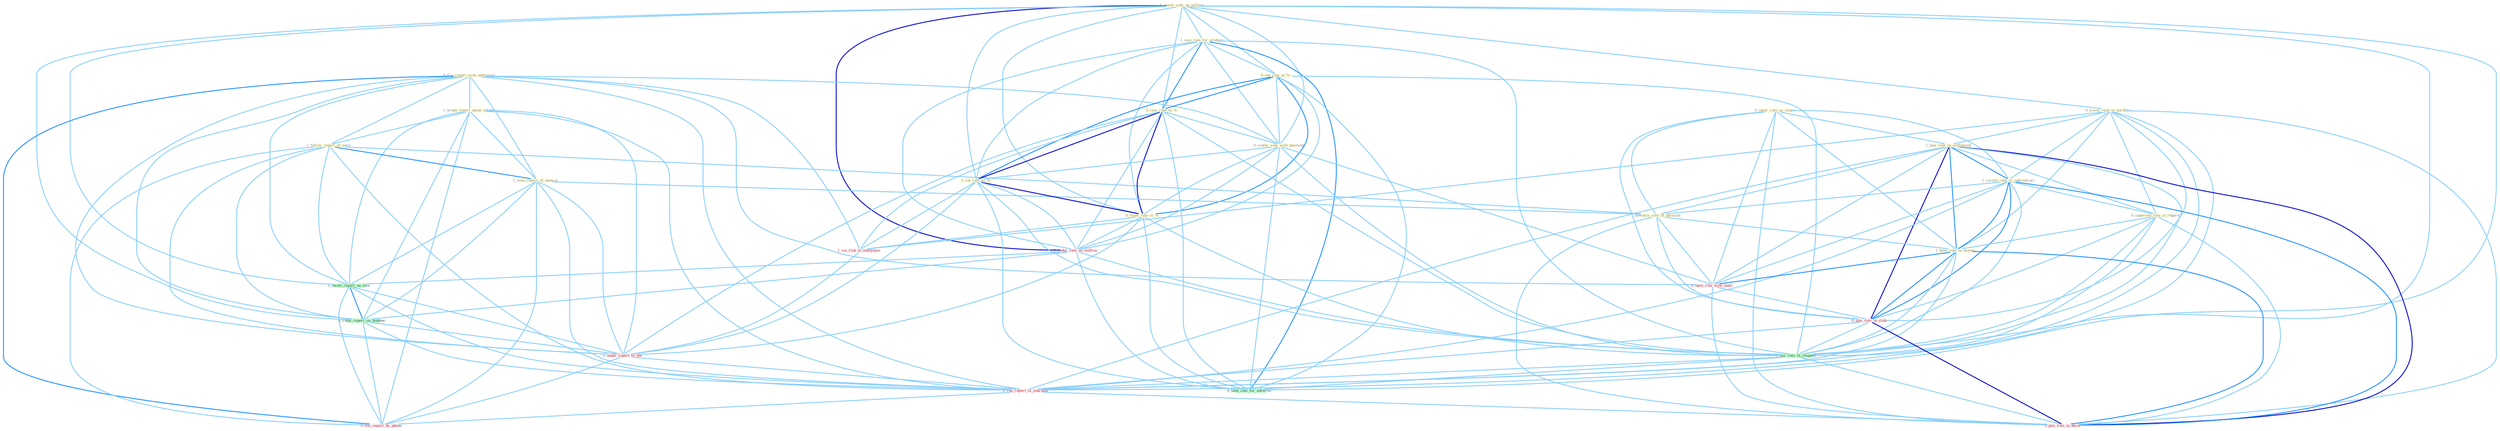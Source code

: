 Graph G{ 
    node
    [shape=polygon,style=filled,width=.5,height=.06,color="#BDFCC9",fixedsize=true,fontsize=4,
    fontcolor="#2f4f4f"];
    {node
    [color="#ffffe0", fontcolor="#8b7d6b"] "1_lower_rate_on_million " "1_rais_rate_for_product " "0_file_report_with_entitynam " "1_brush_report_about_infight " "0_set_rate_at_% " "0_lower_risk_in_portfolio " "1_follow_report_of_earn " "0_rais_rate_to_% " "0_ignor_role_as_sourc " "1_plai_role_in_settlement " "1_seen_report_of_unawar " "1_curtail_role_in_subcontract " "0_confus_rate_with_payment " "0_superced_rule_in_regard " "1_downsiz_role_of_parastat " "1_have_role_in_assess " "0_cut_rate_to_% " "0_reset_rate_to_% "}
{node [color="#fff0f5", fontcolor="#b22222"] "1_wa_risk_to_entitynam " "0_have_role_with_audit " "1_reduc_rate_on_million " "0_plai_role_in_slide " "1_make_report_to_the " "0_ran_report_in_yearnum " "0_file_report_by_phone " "0_plai_role_in_decis "}
edge [color="#B0E2FF"];

	"1_lower_rate_on_million " -- "1_rais_rate_for_product " [w="1", color="#87cefa" ];
	"1_lower_rate_on_million " -- "0_set_rate_at_% " [w="1", color="#87cefa" ];
	"1_lower_rate_on_million " -- "0_lower_risk_in_portfolio " [w="1", color="#87cefa" ];
	"1_lower_rate_on_million " -- "0_rais_rate_to_% " [w="1", color="#87cefa" ];
	"1_lower_rate_on_million " -- "0_confus_rate_with_payment " [w="1", color="#87cefa" ];
	"1_lower_rate_on_million " -- "0_cut_rate_to_% " [w="1", color="#87cefa" ];
	"1_lower_rate_on_million " -- "0_reset_rate_to_% " [w="1", color="#87cefa" ];
	"1_lower_rate_on_million " -- "1_reduc_rate_on_million " [w="3", color="#0000cd" , len=0.6];
	"1_lower_rate_on_million " -- "1_await_report_on_loss " [w="1", color="#87cefa" ];
	"1_lower_rate_on_million " -- "1_relai_report_on_tendenc " [w="1", color="#87cefa" ];
	"1_lower_rate_on_million " -- "0_eas_rate_in_respons " [w="1", color="#87cefa" ];
	"1_lower_rate_on_million " -- "0_hold_rate_for_advertis " [w="1", color="#87cefa" ];
	"1_rais_rate_for_product " -- "0_set_rate_at_% " [w="1", color="#87cefa" ];
	"1_rais_rate_for_product " -- "0_rais_rate_to_% " [w="2", color="#1e90ff" , len=0.8];
	"1_rais_rate_for_product " -- "0_confus_rate_with_payment " [w="1", color="#87cefa" ];
	"1_rais_rate_for_product " -- "0_cut_rate_to_% " [w="1", color="#87cefa" ];
	"1_rais_rate_for_product " -- "0_reset_rate_to_% " [w="1", color="#87cefa" ];
	"1_rais_rate_for_product " -- "1_reduc_rate_on_million " [w="1", color="#87cefa" ];
	"1_rais_rate_for_product " -- "0_eas_rate_in_respons " [w="1", color="#87cefa" ];
	"1_rais_rate_for_product " -- "0_hold_rate_for_advertis " [w="2", color="#1e90ff" , len=0.8];
	"0_file_report_with_entitynam " -- "1_brush_report_about_infight " [w="1", color="#87cefa" ];
	"0_file_report_with_entitynam " -- "1_follow_report_of_earn " [w="1", color="#87cefa" ];
	"0_file_report_with_entitynam " -- "1_seen_report_of_unawar " [w="1", color="#87cefa" ];
	"0_file_report_with_entitynam " -- "0_confus_rate_with_payment " [w="1", color="#87cefa" ];
	"0_file_report_with_entitynam " -- "1_wa_risk_to_entitynam " [w="1", color="#87cefa" ];
	"0_file_report_with_entitynam " -- "0_have_role_with_audit " [w="1", color="#87cefa" ];
	"0_file_report_with_entitynam " -- "1_await_report_on_loss " [w="1", color="#87cefa" ];
	"0_file_report_with_entitynam " -- "1_relai_report_on_tendenc " [w="1", color="#87cefa" ];
	"0_file_report_with_entitynam " -- "1_make_report_to_the " [w="1", color="#87cefa" ];
	"0_file_report_with_entitynam " -- "0_ran_report_in_yearnum " [w="1", color="#87cefa" ];
	"0_file_report_with_entitynam " -- "0_file_report_by_phone " [w="2", color="#1e90ff" , len=0.8];
	"1_brush_report_about_infight " -- "1_follow_report_of_earn " [w="1", color="#87cefa" ];
	"1_brush_report_about_infight " -- "1_seen_report_of_unawar " [w="1", color="#87cefa" ];
	"1_brush_report_about_infight " -- "1_await_report_on_loss " [w="1", color="#87cefa" ];
	"1_brush_report_about_infight " -- "1_relai_report_on_tendenc " [w="1", color="#87cefa" ];
	"1_brush_report_about_infight " -- "1_make_report_to_the " [w="1", color="#87cefa" ];
	"1_brush_report_about_infight " -- "0_ran_report_in_yearnum " [w="1", color="#87cefa" ];
	"1_brush_report_about_infight " -- "0_file_report_by_phone " [w="1", color="#87cefa" ];
	"0_set_rate_at_% " -- "0_rais_rate_to_% " [w="2", color="#1e90ff" , len=0.8];
	"0_set_rate_at_% " -- "0_confus_rate_with_payment " [w="1", color="#87cefa" ];
	"0_set_rate_at_% " -- "0_cut_rate_to_% " [w="2", color="#1e90ff" , len=0.8];
	"0_set_rate_at_% " -- "0_reset_rate_to_% " [w="2", color="#1e90ff" , len=0.8];
	"0_set_rate_at_% " -- "1_reduc_rate_on_million " [w="1", color="#87cefa" ];
	"0_set_rate_at_% " -- "0_eas_rate_in_respons " [w="1", color="#87cefa" ];
	"0_set_rate_at_% " -- "0_hold_rate_for_advertis " [w="1", color="#87cefa" ];
	"0_lower_risk_in_portfolio " -- "1_plai_role_in_settlement " [w="1", color="#87cefa" ];
	"0_lower_risk_in_portfolio " -- "1_curtail_role_in_subcontract " [w="1", color="#87cefa" ];
	"0_lower_risk_in_portfolio " -- "0_superced_rule_in_regard " [w="1", color="#87cefa" ];
	"0_lower_risk_in_portfolio " -- "1_have_role_in_assess " [w="1", color="#87cefa" ];
	"0_lower_risk_in_portfolio " -- "1_wa_risk_to_entitynam " [w="1", color="#87cefa" ];
	"0_lower_risk_in_portfolio " -- "0_plai_role_in_slide " [w="1", color="#87cefa" ];
	"0_lower_risk_in_portfolio " -- "0_eas_rate_in_respons " [w="1", color="#87cefa" ];
	"0_lower_risk_in_portfolio " -- "0_ran_report_in_yearnum " [w="1", color="#87cefa" ];
	"0_lower_risk_in_portfolio " -- "0_plai_role_in_decis " [w="1", color="#87cefa" ];
	"1_follow_report_of_earn " -- "1_seen_report_of_unawar " [w="2", color="#1e90ff" , len=0.8];
	"1_follow_report_of_earn " -- "1_downsiz_role_of_parastat " [w="1", color="#87cefa" ];
	"1_follow_report_of_earn " -- "1_await_report_on_loss " [w="1", color="#87cefa" ];
	"1_follow_report_of_earn " -- "1_relai_report_on_tendenc " [w="1", color="#87cefa" ];
	"1_follow_report_of_earn " -- "1_make_report_to_the " [w="1", color="#87cefa" ];
	"1_follow_report_of_earn " -- "0_ran_report_in_yearnum " [w="1", color="#87cefa" ];
	"1_follow_report_of_earn " -- "0_file_report_by_phone " [w="1", color="#87cefa" ];
	"0_rais_rate_to_% " -- "0_confus_rate_with_payment " [w="1", color="#87cefa" ];
	"0_rais_rate_to_% " -- "0_cut_rate_to_% " [w="3", color="#0000cd" , len=0.6];
	"0_rais_rate_to_% " -- "0_reset_rate_to_% " [w="3", color="#0000cd" , len=0.6];
	"0_rais_rate_to_% " -- "1_wa_risk_to_entitynam " [w="1", color="#87cefa" ];
	"0_rais_rate_to_% " -- "1_reduc_rate_on_million " [w="1", color="#87cefa" ];
	"0_rais_rate_to_% " -- "1_make_report_to_the " [w="1", color="#87cefa" ];
	"0_rais_rate_to_% " -- "0_eas_rate_in_respons " [w="1", color="#87cefa" ];
	"0_rais_rate_to_% " -- "0_hold_rate_for_advertis " [w="1", color="#87cefa" ];
	"0_ignor_role_as_sourc " -- "1_plai_role_in_settlement " [w="1", color="#87cefa" ];
	"0_ignor_role_as_sourc " -- "1_curtail_role_in_subcontract " [w="1", color="#87cefa" ];
	"0_ignor_role_as_sourc " -- "1_downsiz_role_of_parastat " [w="1", color="#87cefa" ];
	"0_ignor_role_as_sourc " -- "1_have_role_in_assess " [w="1", color="#87cefa" ];
	"0_ignor_role_as_sourc " -- "0_have_role_with_audit " [w="1", color="#87cefa" ];
	"0_ignor_role_as_sourc " -- "0_plai_role_in_slide " [w="1", color="#87cefa" ];
	"0_ignor_role_as_sourc " -- "0_plai_role_in_decis " [w="1", color="#87cefa" ];
	"1_plai_role_in_settlement " -- "1_curtail_role_in_subcontract " [w="2", color="#1e90ff" , len=0.8];
	"1_plai_role_in_settlement " -- "0_superced_rule_in_regard " [w="1", color="#87cefa" ];
	"1_plai_role_in_settlement " -- "1_downsiz_role_of_parastat " [w="1", color="#87cefa" ];
	"1_plai_role_in_settlement " -- "1_have_role_in_assess " [w="2", color="#1e90ff" , len=0.8];
	"1_plai_role_in_settlement " -- "0_have_role_with_audit " [w="1", color="#87cefa" ];
	"1_plai_role_in_settlement " -- "0_plai_role_in_slide " [w="3", color="#0000cd" , len=0.6];
	"1_plai_role_in_settlement " -- "0_eas_rate_in_respons " [w="1", color="#87cefa" ];
	"1_plai_role_in_settlement " -- "0_ran_report_in_yearnum " [w="1", color="#87cefa" ];
	"1_plai_role_in_settlement " -- "0_plai_role_in_decis " [w="3", color="#0000cd" , len=0.6];
	"1_seen_report_of_unawar " -- "1_downsiz_role_of_parastat " [w="1", color="#87cefa" ];
	"1_seen_report_of_unawar " -- "1_await_report_on_loss " [w="1", color="#87cefa" ];
	"1_seen_report_of_unawar " -- "1_relai_report_on_tendenc " [w="1", color="#87cefa" ];
	"1_seen_report_of_unawar " -- "1_make_report_to_the " [w="1", color="#87cefa" ];
	"1_seen_report_of_unawar " -- "0_ran_report_in_yearnum " [w="1", color="#87cefa" ];
	"1_seen_report_of_unawar " -- "0_file_report_by_phone " [w="1", color="#87cefa" ];
	"1_curtail_role_in_subcontract " -- "0_superced_rule_in_regard " [w="1", color="#87cefa" ];
	"1_curtail_role_in_subcontract " -- "1_downsiz_role_of_parastat " [w="1", color="#87cefa" ];
	"1_curtail_role_in_subcontract " -- "1_have_role_in_assess " [w="2", color="#1e90ff" , len=0.8];
	"1_curtail_role_in_subcontract " -- "0_have_role_with_audit " [w="1", color="#87cefa" ];
	"1_curtail_role_in_subcontract " -- "0_plai_role_in_slide " [w="2", color="#1e90ff" , len=0.8];
	"1_curtail_role_in_subcontract " -- "0_eas_rate_in_respons " [w="1", color="#87cefa" ];
	"1_curtail_role_in_subcontract " -- "0_ran_report_in_yearnum " [w="1", color="#87cefa" ];
	"1_curtail_role_in_subcontract " -- "0_plai_role_in_decis " [w="2", color="#1e90ff" , len=0.8];
	"0_confus_rate_with_payment " -- "0_cut_rate_to_% " [w="1", color="#87cefa" ];
	"0_confus_rate_with_payment " -- "0_reset_rate_to_% " [w="1", color="#87cefa" ];
	"0_confus_rate_with_payment " -- "0_have_role_with_audit " [w="1", color="#87cefa" ];
	"0_confus_rate_with_payment " -- "1_reduc_rate_on_million " [w="1", color="#87cefa" ];
	"0_confus_rate_with_payment " -- "0_eas_rate_in_respons " [w="1", color="#87cefa" ];
	"0_confus_rate_with_payment " -- "0_hold_rate_for_advertis " [w="1", color="#87cefa" ];
	"0_superced_rule_in_regard " -- "1_have_role_in_assess " [w="1", color="#87cefa" ];
	"0_superced_rule_in_regard " -- "0_plai_role_in_slide " [w="1", color="#87cefa" ];
	"0_superced_rule_in_regard " -- "0_eas_rate_in_respons " [w="1", color="#87cefa" ];
	"0_superced_rule_in_regard " -- "0_ran_report_in_yearnum " [w="1", color="#87cefa" ];
	"0_superced_rule_in_regard " -- "0_plai_role_in_decis " [w="1", color="#87cefa" ];
	"1_downsiz_role_of_parastat " -- "1_have_role_in_assess " [w="1", color="#87cefa" ];
	"1_downsiz_role_of_parastat " -- "0_have_role_with_audit " [w="1", color="#87cefa" ];
	"1_downsiz_role_of_parastat " -- "0_plai_role_in_slide " [w="1", color="#87cefa" ];
	"1_downsiz_role_of_parastat " -- "0_plai_role_in_decis " [w="1", color="#87cefa" ];
	"1_have_role_in_assess " -- "0_have_role_with_audit " [w="2", color="#1e90ff" , len=0.8];
	"1_have_role_in_assess " -- "0_plai_role_in_slide " [w="2", color="#1e90ff" , len=0.8];
	"1_have_role_in_assess " -- "0_eas_rate_in_respons " [w="1", color="#87cefa" ];
	"1_have_role_in_assess " -- "0_ran_report_in_yearnum " [w="1", color="#87cefa" ];
	"1_have_role_in_assess " -- "0_plai_role_in_decis " [w="2", color="#1e90ff" , len=0.8];
	"0_cut_rate_to_% " -- "0_reset_rate_to_% " [w="3", color="#0000cd" , len=0.6];
	"0_cut_rate_to_% " -- "1_wa_risk_to_entitynam " [w="1", color="#87cefa" ];
	"0_cut_rate_to_% " -- "1_reduc_rate_on_million " [w="1", color="#87cefa" ];
	"0_cut_rate_to_% " -- "1_make_report_to_the " [w="1", color="#87cefa" ];
	"0_cut_rate_to_% " -- "0_eas_rate_in_respons " [w="1", color="#87cefa" ];
	"0_cut_rate_to_% " -- "0_hold_rate_for_advertis " [w="1", color="#87cefa" ];
	"0_reset_rate_to_% " -- "1_wa_risk_to_entitynam " [w="1", color="#87cefa" ];
	"0_reset_rate_to_% " -- "1_reduc_rate_on_million " [w="1", color="#87cefa" ];
	"0_reset_rate_to_% " -- "1_make_report_to_the " [w="1", color="#87cefa" ];
	"0_reset_rate_to_% " -- "0_eas_rate_in_respons " [w="1", color="#87cefa" ];
	"0_reset_rate_to_% " -- "0_hold_rate_for_advertis " [w="1", color="#87cefa" ];
	"1_wa_risk_to_entitynam " -- "1_make_report_to_the " [w="1", color="#87cefa" ];
	"0_have_role_with_audit " -- "0_plai_role_in_slide " [w="1", color="#87cefa" ];
	"0_have_role_with_audit " -- "0_plai_role_in_decis " [w="1", color="#87cefa" ];
	"1_reduc_rate_on_million " -- "1_await_report_on_loss " [w="1", color="#87cefa" ];
	"1_reduc_rate_on_million " -- "1_relai_report_on_tendenc " [w="1", color="#87cefa" ];
	"1_reduc_rate_on_million " -- "0_eas_rate_in_respons " [w="1", color="#87cefa" ];
	"1_reduc_rate_on_million " -- "0_hold_rate_for_advertis " [w="1", color="#87cefa" ];
	"1_await_report_on_loss " -- "1_relai_report_on_tendenc " [w="2", color="#1e90ff" , len=0.8];
	"1_await_report_on_loss " -- "1_make_report_to_the " [w="1", color="#87cefa" ];
	"1_await_report_on_loss " -- "0_ran_report_in_yearnum " [w="1", color="#87cefa" ];
	"1_await_report_on_loss " -- "0_file_report_by_phone " [w="1", color="#87cefa" ];
	"1_relai_report_on_tendenc " -- "1_make_report_to_the " [w="1", color="#87cefa" ];
	"1_relai_report_on_tendenc " -- "0_ran_report_in_yearnum " [w="1", color="#87cefa" ];
	"1_relai_report_on_tendenc " -- "0_file_report_by_phone " [w="1", color="#87cefa" ];
	"0_plai_role_in_slide " -- "0_eas_rate_in_respons " [w="1", color="#87cefa" ];
	"0_plai_role_in_slide " -- "0_ran_report_in_yearnum " [w="1", color="#87cefa" ];
	"0_plai_role_in_slide " -- "0_plai_role_in_decis " [w="3", color="#0000cd" , len=0.6];
	"1_make_report_to_the " -- "0_ran_report_in_yearnum " [w="1", color="#87cefa" ];
	"1_make_report_to_the " -- "0_file_report_by_phone " [w="1", color="#87cefa" ];
	"0_eas_rate_in_respons " -- "0_ran_report_in_yearnum " [w="1", color="#87cefa" ];
	"0_eas_rate_in_respons " -- "0_plai_role_in_decis " [w="1", color="#87cefa" ];
	"0_eas_rate_in_respons " -- "0_hold_rate_for_advertis " [w="1", color="#87cefa" ];
	"0_ran_report_in_yearnum " -- "0_file_report_by_phone " [w="1", color="#87cefa" ];
	"0_ran_report_in_yearnum " -- "0_plai_role_in_decis " [w="1", color="#87cefa" ];
}
